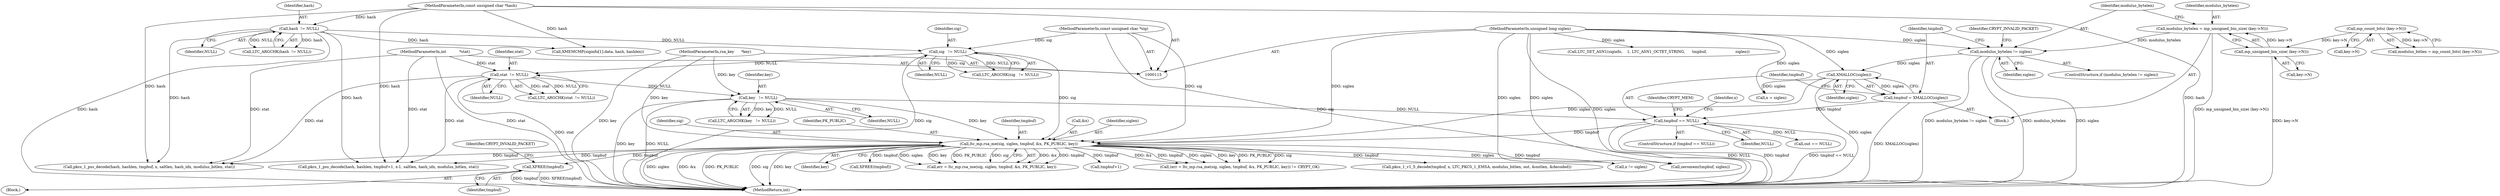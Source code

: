 digraph "0_libtomcrypt_5eb9743410ce4657e9d54fef26a2ee31a1b5dd0@pointer" {
"1000233" [label="(Call,XFREE(tmpbuf))"];
"1000214" [label="(Call,ltc_mp.rsa_me(sig, siglen, tmpbuf, &x, PK_PUBLIC, key))"];
"1000136" [label="(Call,sig   != NULL)"];
"1000116" [label="(MethodParameterIn,const unsigned char *sig)"];
"1000132" [label="(Call,hash  != NULL)"];
"1000118" [label="(MethodParameterIn,const unsigned char *hash)"];
"1000117" [label="(MethodParameterIn,unsigned long siglen)"];
"1000198" [label="(Call,XMALLOC(siglen))"];
"1000190" [label="(Call,modulus_bytelen != siglen)"];
"1000183" [label="(Call,modulus_bytelen = mp_unsigned_bin_size( (key->N)))"];
"1000185" [label="(Call,mp_unsigned_bin_size( (key->N)))"];
"1000179" [label="(Call,mp_count_bits( (key->N)))"];
"1000201" [label="(Call,tmpbuf == NULL)"];
"1000196" [label="(Call,tmpbuf = XMALLOC(siglen))"];
"1000144" [label="(Call,key   != NULL)"];
"1000124" [label="(MethodParameterIn,rsa_key      *key)"];
"1000140" [label="(Call,stat  != NULL)"];
"1000123" [label="(MethodParameterIn,int           *stat)"];
"1000136" [label="(Call,sig   != NULL)"];
"1000471" [label="(Call,zeromem(tmpbuf, siglen))"];
"1000183" [label="(Call,modulus_bytelen = mp_unsigned_bin_size( (key->N)))"];
"1000203" [label="(Identifier,NULL)"];
"1000186" [label="(Call,key->N)"];
"1000451" [label="(Call,XMEMCMP(siginfo[1].data, hash, hashlen))"];
"1000142" [label="(Identifier,NULL)"];
"1000197" [label="(Identifier,tmpbuf)"];
"1000232" [label="(Block,)"];
"1000218" [label="(Call,&x)"];
"1000190" [label="(Call,modulus_bytelen != siglen)"];
"1000191" [label="(Identifier,modulus_bytelen)"];
"1000123" [label="(MethodParameterIn,int           *stat)"];
"1000216" [label="(Identifier,siglen)"];
"1000206" [label="(Identifier,CRYPT_MEM)"];
"1000145" [label="(Identifier,key)"];
"1000233" [label="(Call,XFREE(tmpbuf))"];
"1000134" [label="(Identifier,NULL)"];
"1000318" [label="(Call,out == NULL)"];
"1000202" [label="(Identifier,tmpbuf)"];
"1000369" [label="(Call,LTC_SET_ASN1(siginfo,    1, LTC_ASN1_OCTET_STRING,      tmpbuf,                        siglen))"];
"1000207" [label="(Call,x = siglen)"];
"1000137" [label="(Identifier,sig)"];
"1000180" [label="(Call,key->N)"];
"1000138" [label="(Identifier,NULL)"];
"1000133" [label="(Identifier,hash)"];
"1000192" [label="(Identifier,siglen)"];
"1000143" [label="(Call,LTC_ARGCHK(key   != NULL))"];
"1000116" [label="(MethodParameterIn,const unsigned char *sig)"];
"1000185" [label="(Call,mp_unsigned_bin_size( (key->N)))"];
"1000131" [label="(Call,LTC_ARGCHK(hash  != NULL))"];
"1000215" [label="(Identifier,sig)"];
"1000132" [label="(Call,hash  != NULL)"];
"1000229" [label="(Call,x != siglen)"];
"1000125" [label="(Block,)"];
"1000251" [label="(Call,pkcs_1_pss_decode(hash, hashlen, tmpbuf+1, x-1, saltlen, hash_idx, modulus_bitlen, stat))"];
"1000478" [label="(MethodReturn,int)"];
"1000198" [label="(Call,XMALLOC(siglen))"];
"1000189" [label="(ControlStructure,if (modulus_bytelen != siglen))"];
"1000184" [label="(Identifier,modulus_bytelen)"];
"1000201" [label="(Call,tmpbuf == NULL)"];
"1000221" [label="(Identifier,key)"];
"1000200" [label="(ControlStructure,if (tmpbuf == NULL))"];
"1000144" [label="(Call,key   != NULL)"];
"1000135" [label="(Call,LTC_ARGCHK(sig   != NULL))"];
"1000179" [label="(Call,mp_count_bits( (key->N)))"];
"1000139" [label="(Call,LTC_ARGCHK(stat  != NULL))"];
"1000199" [label="(Identifier,siglen)"];
"1000146" [label="(Identifier,NULL)"];
"1000208" [label="(Identifier,x)"];
"1000224" [label="(Call,XFREE(tmpbuf))"];
"1000212" [label="(Call,err = ltc_mp.rsa_me(sig, siglen, tmpbuf, &x, PK_PUBLIC, key))"];
"1000124" [label="(MethodParameterIn,rsa_key      *key)"];
"1000254" [label="(Call,tmpbuf+1)"];
"1000118" [label="(MethodParameterIn,const unsigned char *hash)"];
"1000195" [label="(Identifier,CRYPT_INVALID_PACKET)"];
"1000220" [label="(Identifier,PK_PUBLIC)"];
"1000234" [label="(Identifier,tmpbuf)"];
"1000217" [label="(Identifier,tmpbuf)"];
"1000117" [label="(MethodParameterIn,unsigned long siglen)"];
"1000177" [label="(Call,modulus_bitlen = mp_count_bits( (key->N)))"];
"1000211" [label="(Call,(err = ltc_mp.rsa_me(sig, siglen, tmpbuf, &x, PK_PUBLIC, key)) != CRYPT_OK)"];
"1000140" [label="(Call,stat  != NULL)"];
"1000214" [label="(Call,ltc_mp.rsa_me(sig, siglen, tmpbuf, &x, PK_PUBLIC, key))"];
"1000268" [label="(Call,pkcs_1_pss_decode(hash, hashlen, tmpbuf, x, saltlen, hash_idx, modulus_bitlen, stat))"];
"1000330" [label="(Call,pkcs_1_v1_5_decode(tmpbuf, x, LTC_PKCS_1_EMSA, modulus_bitlen, out, &outlen, &decoded))"];
"1000141" [label="(Identifier,stat)"];
"1000236" [label="(Identifier,CRYPT_INVALID_PACKET)"];
"1000196" [label="(Call,tmpbuf = XMALLOC(siglen))"];
"1000233" -> "1000232"  [label="AST: "];
"1000233" -> "1000234"  [label="CFG: "];
"1000234" -> "1000233"  [label="AST: "];
"1000236" -> "1000233"  [label="CFG: "];
"1000233" -> "1000478"  [label="DDG: XFREE(tmpbuf)"];
"1000233" -> "1000478"  [label="DDG: tmpbuf"];
"1000214" -> "1000233"  [label="DDG: tmpbuf"];
"1000214" -> "1000212"  [label="AST: "];
"1000214" -> "1000221"  [label="CFG: "];
"1000215" -> "1000214"  [label="AST: "];
"1000216" -> "1000214"  [label="AST: "];
"1000217" -> "1000214"  [label="AST: "];
"1000218" -> "1000214"  [label="AST: "];
"1000220" -> "1000214"  [label="AST: "];
"1000221" -> "1000214"  [label="AST: "];
"1000212" -> "1000214"  [label="CFG: "];
"1000214" -> "1000478"  [label="DDG: key"];
"1000214" -> "1000478"  [label="DDG: siglen"];
"1000214" -> "1000478"  [label="DDG: &x"];
"1000214" -> "1000478"  [label="DDG: PK_PUBLIC"];
"1000214" -> "1000478"  [label="DDG: sig"];
"1000214" -> "1000211"  [label="DDG: &x"];
"1000214" -> "1000211"  [label="DDG: tmpbuf"];
"1000214" -> "1000211"  [label="DDG: siglen"];
"1000214" -> "1000211"  [label="DDG: key"];
"1000214" -> "1000211"  [label="DDG: PK_PUBLIC"];
"1000214" -> "1000211"  [label="DDG: sig"];
"1000214" -> "1000212"  [label="DDG: &x"];
"1000214" -> "1000212"  [label="DDG: tmpbuf"];
"1000214" -> "1000212"  [label="DDG: siglen"];
"1000214" -> "1000212"  [label="DDG: key"];
"1000214" -> "1000212"  [label="DDG: PK_PUBLIC"];
"1000214" -> "1000212"  [label="DDG: sig"];
"1000136" -> "1000214"  [label="DDG: sig"];
"1000116" -> "1000214"  [label="DDG: sig"];
"1000117" -> "1000214"  [label="DDG: siglen"];
"1000198" -> "1000214"  [label="DDG: siglen"];
"1000201" -> "1000214"  [label="DDG: tmpbuf"];
"1000144" -> "1000214"  [label="DDG: key"];
"1000124" -> "1000214"  [label="DDG: key"];
"1000214" -> "1000224"  [label="DDG: tmpbuf"];
"1000214" -> "1000229"  [label="DDG: siglen"];
"1000214" -> "1000251"  [label="DDG: tmpbuf"];
"1000214" -> "1000254"  [label="DDG: tmpbuf"];
"1000214" -> "1000268"  [label="DDG: tmpbuf"];
"1000214" -> "1000330"  [label="DDG: tmpbuf"];
"1000214" -> "1000471"  [label="DDG: tmpbuf"];
"1000136" -> "1000135"  [label="AST: "];
"1000136" -> "1000138"  [label="CFG: "];
"1000137" -> "1000136"  [label="AST: "];
"1000138" -> "1000136"  [label="AST: "];
"1000135" -> "1000136"  [label="CFG: "];
"1000136" -> "1000478"  [label="DDG: sig"];
"1000136" -> "1000135"  [label="DDG: sig"];
"1000136" -> "1000135"  [label="DDG: NULL"];
"1000116" -> "1000136"  [label="DDG: sig"];
"1000132" -> "1000136"  [label="DDG: NULL"];
"1000136" -> "1000140"  [label="DDG: NULL"];
"1000116" -> "1000115"  [label="AST: "];
"1000116" -> "1000478"  [label="DDG: sig"];
"1000132" -> "1000131"  [label="AST: "];
"1000132" -> "1000134"  [label="CFG: "];
"1000133" -> "1000132"  [label="AST: "];
"1000134" -> "1000132"  [label="AST: "];
"1000131" -> "1000132"  [label="CFG: "];
"1000132" -> "1000478"  [label="DDG: hash"];
"1000132" -> "1000131"  [label="DDG: hash"];
"1000132" -> "1000131"  [label="DDG: NULL"];
"1000118" -> "1000132"  [label="DDG: hash"];
"1000132" -> "1000251"  [label="DDG: hash"];
"1000132" -> "1000268"  [label="DDG: hash"];
"1000132" -> "1000451"  [label="DDG: hash"];
"1000118" -> "1000115"  [label="AST: "];
"1000118" -> "1000478"  [label="DDG: hash"];
"1000118" -> "1000251"  [label="DDG: hash"];
"1000118" -> "1000268"  [label="DDG: hash"];
"1000118" -> "1000451"  [label="DDG: hash"];
"1000117" -> "1000115"  [label="AST: "];
"1000117" -> "1000478"  [label="DDG: siglen"];
"1000117" -> "1000190"  [label="DDG: siglen"];
"1000117" -> "1000198"  [label="DDG: siglen"];
"1000117" -> "1000207"  [label="DDG: siglen"];
"1000117" -> "1000229"  [label="DDG: siglen"];
"1000117" -> "1000369"  [label="DDG: siglen"];
"1000117" -> "1000471"  [label="DDG: siglen"];
"1000198" -> "1000196"  [label="AST: "];
"1000198" -> "1000199"  [label="CFG: "];
"1000199" -> "1000198"  [label="AST: "];
"1000196" -> "1000198"  [label="CFG: "];
"1000198" -> "1000478"  [label="DDG: siglen"];
"1000198" -> "1000196"  [label="DDG: siglen"];
"1000190" -> "1000198"  [label="DDG: siglen"];
"1000198" -> "1000207"  [label="DDG: siglen"];
"1000190" -> "1000189"  [label="AST: "];
"1000190" -> "1000192"  [label="CFG: "];
"1000191" -> "1000190"  [label="AST: "];
"1000192" -> "1000190"  [label="AST: "];
"1000195" -> "1000190"  [label="CFG: "];
"1000197" -> "1000190"  [label="CFG: "];
"1000190" -> "1000478"  [label="DDG: modulus_bytelen != siglen"];
"1000190" -> "1000478"  [label="DDG: modulus_bytelen"];
"1000190" -> "1000478"  [label="DDG: siglen"];
"1000183" -> "1000190"  [label="DDG: modulus_bytelen"];
"1000183" -> "1000125"  [label="AST: "];
"1000183" -> "1000185"  [label="CFG: "];
"1000184" -> "1000183"  [label="AST: "];
"1000185" -> "1000183"  [label="AST: "];
"1000191" -> "1000183"  [label="CFG: "];
"1000183" -> "1000478"  [label="DDG: mp_unsigned_bin_size( (key->N))"];
"1000185" -> "1000183"  [label="DDG: key->N"];
"1000185" -> "1000186"  [label="CFG: "];
"1000186" -> "1000185"  [label="AST: "];
"1000185" -> "1000478"  [label="DDG: key->N"];
"1000179" -> "1000185"  [label="DDG: key->N"];
"1000179" -> "1000177"  [label="AST: "];
"1000179" -> "1000180"  [label="CFG: "];
"1000180" -> "1000179"  [label="AST: "];
"1000177" -> "1000179"  [label="CFG: "];
"1000179" -> "1000177"  [label="DDG: key->N"];
"1000201" -> "1000200"  [label="AST: "];
"1000201" -> "1000203"  [label="CFG: "];
"1000202" -> "1000201"  [label="AST: "];
"1000203" -> "1000201"  [label="AST: "];
"1000206" -> "1000201"  [label="CFG: "];
"1000208" -> "1000201"  [label="CFG: "];
"1000201" -> "1000478"  [label="DDG: tmpbuf == NULL"];
"1000201" -> "1000478"  [label="DDG: NULL"];
"1000201" -> "1000478"  [label="DDG: tmpbuf"];
"1000196" -> "1000201"  [label="DDG: tmpbuf"];
"1000144" -> "1000201"  [label="DDG: NULL"];
"1000201" -> "1000318"  [label="DDG: NULL"];
"1000196" -> "1000125"  [label="AST: "];
"1000197" -> "1000196"  [label="AST: "];
"1000202" -> "1000196"  [label="CFG: "];
"1000196" -> "1000478"  [label="DDG: XMALLOC(siglen)"];
"1000144" -> "1000143"  [label="AST: "];
"1000144" -> "1000146"  [label="CFG: "];
"1000145" -> "1000144"  [label="AST: "];
"1000146" -> "1000144"  [label="AST: "];
"1000143" -> "1000144"  [label="CFG: "];
"1000144" -> "1000478"  [label="DDG: key"];
"1000144" -> "1000478"  [label="DDG: NULL"];
"1000144" -> "1000143"  [label="DDG: key"];
"1000144" -> "1000143"  [label="DDG: NULL"];
"1000124" -> "1000144"  [label="DDG: key"];
"1000140" -> "1000144"  [label="DDG: NULL"];
"1000124" -> "1000115"  [label="AST: "];
"1000124" -> "1000478"  [label="DDG: key"];
"1000140" -> "1000139"  [label="AST: "];
"1000140" -> "1000142"  [label="CFG: "];
"1000141" -> "1000140"  [label="AST: "];
"1000142" -> "1000140"  [label="AST: "];
"1000139" -> "1000140"  [label="CFG: "];
"1000140" -> "1000478"  [label="DDG: stat"];
"1000140" -> "1000139"  [label="DDG: stat"];
"1000140" -> "1000139"  [label="DDG: NULL"];
"1000123" -> "1000140"  [label="DDG: stat"];
"1000140" -> "1000251"  [label="DDG: stat"];
"1000140" -> "1000268"  [label="DDG: stat"];
"1000123" -> "1000115"  [label="AST: "];
"1000123" -> "1000478"  [label="DDG: stat"];
"1000123" -> "1000251"  [label="DDG: stat"];
"1000123" -> "1000268"  [label="DDG: stat"];
}
